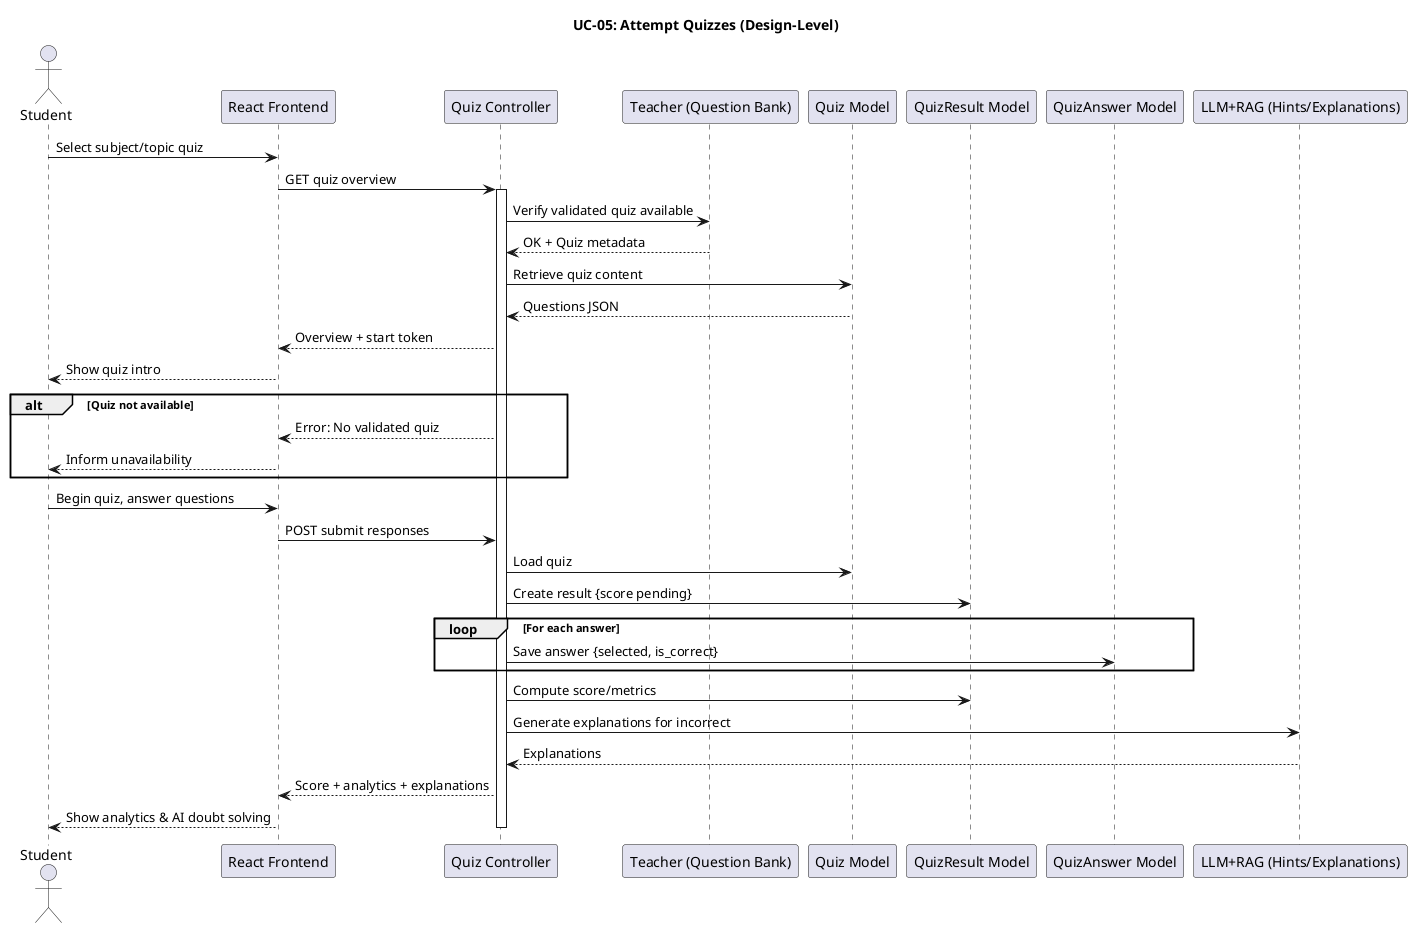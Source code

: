 @startuml
title UC-05: Attempt Quizzes (Design-Level)

actor Student
participant Frontend as "React Frontend"
participant QuizAPI as "Quiz Controller"
participant Teacher as "Teacher (Question Bank)"
participant Quiz as "Quiz Model"
participant QuizResult as "QuizResult Model"
participant QuizAnswer as "QuizAnswer Model"
participant LLM as "LLM+RAG (Hints/Explanations)"


'======================
' Start quiz
'======================
Student -> Frontend : Select subject/topic quiz
Frontend -> QuizAPI : GET quiz overview
activate QuizAPI
QuizAPI -> Teacher : Verify validated quiz available
Teacher --> QuizAPI : OK + Quiz metadata
QuizAPI -> Quiz : Retrieve quiz content
Quiz --> QuizAPI : Questions JSON
QuizAPI --> Frontend : Overview + start token
Frontend --> Student : Show quiz intro

alt Quiz not available
    QuizAPI --> Frontend : Error: No validated quiz
    Frontend --> Student : Inform unavailability
end

'======================
' Attempt and submit
'======================
Student -> Frontend : Begin quiz, answer questions
Frontend -> QuizAPI : POST submit responses
QuizAPI -> Quiz : Load quiz
QuizAPI -> QuizResult : Create result {score pending}
loop For each answer
    QuizAPI -> QuizAnswer : Save answer {selected, is_correct}
end
QuizAPI -> QuizResult : Compute score/metrics
QuizAPI -> LLM : Generate explanations for incorrect
LLM --> QuizAPI : Explanations
QuizAPI --> Frontend : Score + analytics + explanations
Frontend --> Student : Show analytics & AI doubt solving

deactivate QuizAPI

@enduml


